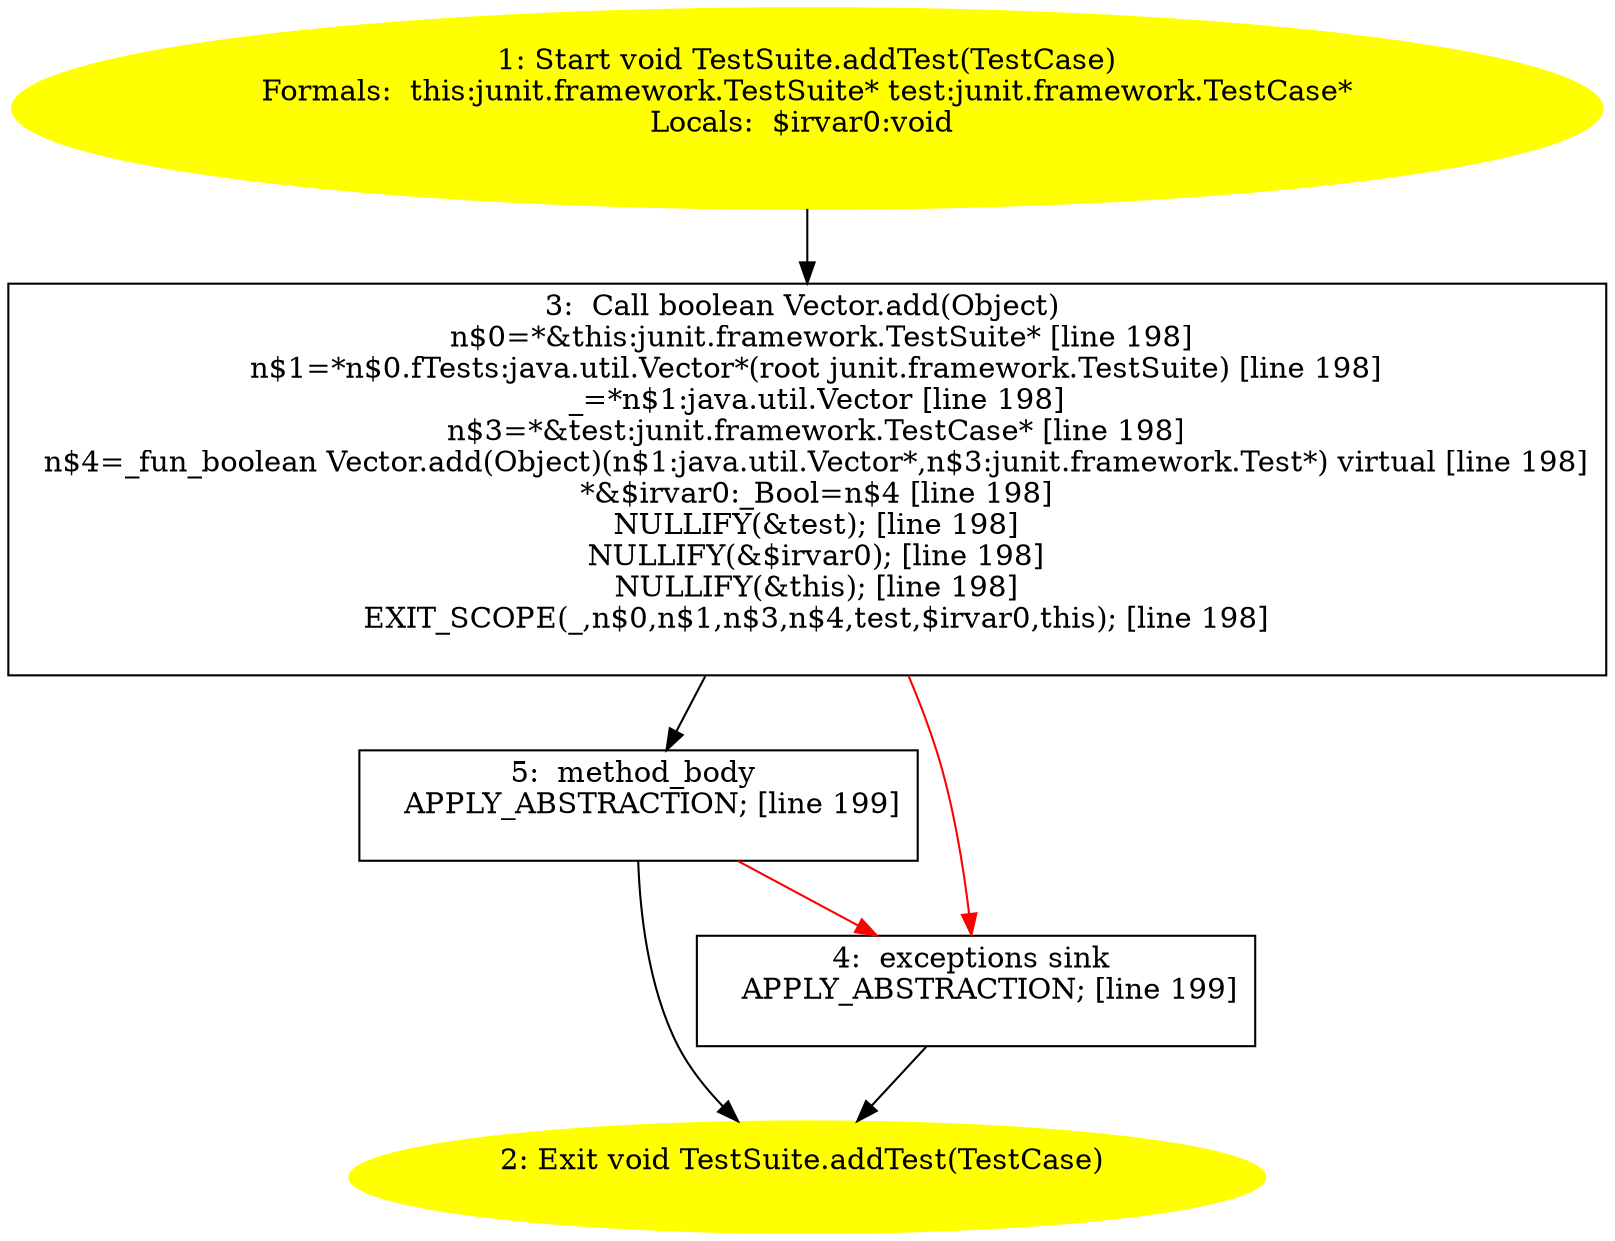 /* @generated */
digraph cfg {
"junit.framework.TestSuite.addTest(junit.framework.TestCase):void.af76ca3115ef622900b0820daeda2229_1" [label="1: Start void TestSuite.addTest(TestCase)\nFormals:  this:junit.framework.TestSuite* test:junit.framework.TestCase*\nLocals:  $irvar0:void \n  " color=yellow style=filled]
	

	 "junit.framework.TestSuite.addTest(junit.framework.TestCase):void.af76ca3115ef622900b0820daeda2229_1" -> "junit.framework.TestSuite.addTest(junit.framework.TestCase):void.af76ca3115ef622900b0820daeda2229_3" ;
"junit.framework.TestSuite.addTest(junit.framework.TestCase):void.af76ca3115ef622900b0820daeda2229_2" [label="2: Exit void TestSuite.addTest(TestCase) \n  " color=yellow style=filled]
	

"junit.framework.TestSuite.addTest(junit.framework.TestCase):void.af76ca3115ef622900b0820daeda2229_3" [label="3:  Call boolean Vector.add(Object) \n   n$0=*&this:junit.framework.TestSuite* [line 198]\n  n$1=*n$0.fTests:java.util.Vector*(root junit.framework.TestSuite) [line 198]\n  _=*n$1:java.util.Vector [line 198]\n  n$3=*&test:junit.framework.TestCase* [line 198]\n  n$4=_fun_boolean Vector.add(Object)(n$1:java.util.Vector*,n$3:junit.framework.Test*) virtual [line 198]\n  *&$irvar0:_Bool=n$4 [line 198]\n  NULLIFY(&test); [line 198]\n  NULLIFY(&$irvar0); [line 198]\n  NULLIFY(&this); [line 198]\n  EXIT_SCOPE(_,n$0,n$1,n$3,n$4,test,$irvar0,this); [line 198]\n " shape="box"]
	

	 "junit.framework.TestSuite.addTest(junit.framework.TestCase):void.af76ca3115ef622900b0820daeda2229_3" -> "junit.framework.TestSuite.addTest(junit.framework.TestCase):void.af76ca3115ef622900b0820daeda2229_5" ;
	 "junit.framework.TestSuite.addTest(junit.framework.TestCase):void.af76ca3115ef622900b0820daeda2229_3" -> "junit.framework.TestSuite.addTest(junit.framework.TestCase):void.af76ca3115ef622900b0820daeda2229_4" [color="red" ];
"junit.framework.TestSuite.addTest(junit.framework.TestCase):void.af76ca3115ef622900b0820daeda2229_4" [label="4:  exceptions sink \n   APPLY_ABSTRACTION; [line 199]\n " shape="box"]
	

	 "junit.framework.TestSuite.addTest(junit.framework.TestCase):void.af76ca3115ef622900b0820daeda2229_4" -> "junit.framework.TestSuite.addTest(junit.framework.TestCase):void.af76ca3115ef622900b0820daeda2229_2" ;
"junit.framework.TestSuite.addTest(junit.framework.TestCase):void.af76ca3115ef622900b0820daeda2229_5" [label="5:  method_body \n   APPLY_ABSTRACTION; [line 199]\n " shape="box"]
	

	 "junit.framework.TestSuite.addTest(junit.framework.TestCase):void.af76ca3115ef622900b0820daeda2229_5" -> "junit.framework.TestSuite.addTest(junit.framework.TestCase):void.af76ca3115ef622900b0820daeda2229_2" ;
	 "junit.framework.TestSuite.addTest(junit.framework.TestCase):void.af76ca3115ef622900b0820daeda2229_5" -> "junit.framework.TestSuite.addTest(junit.framework.TestCase):void.af76ca3115ef622900b0820daeda2229_4" [color="red" ];
}
